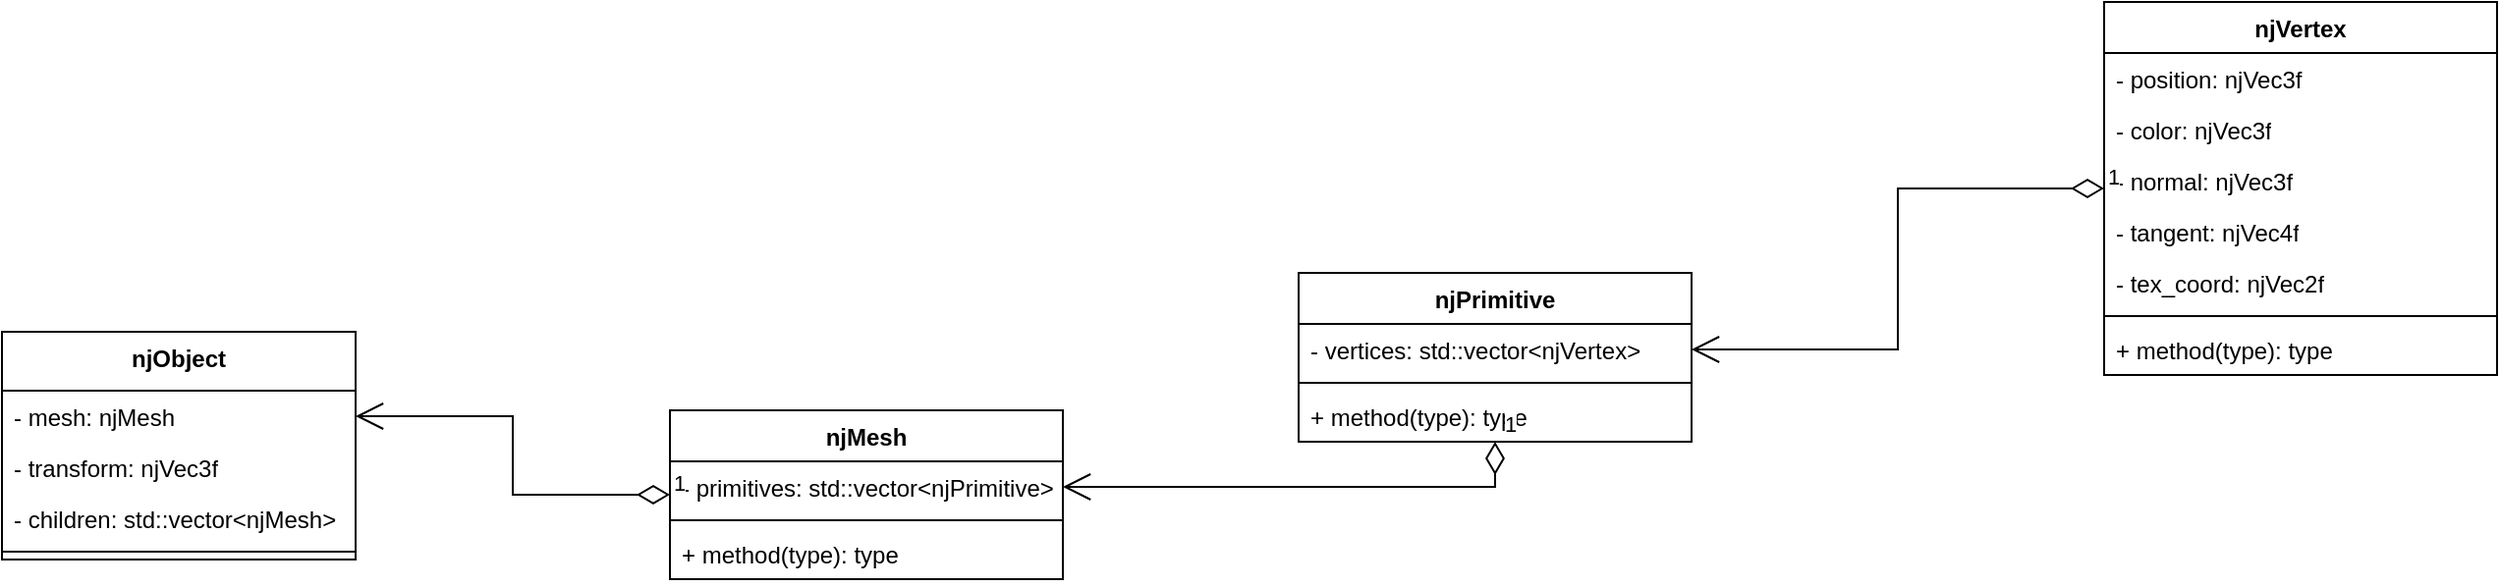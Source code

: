 <mxfile version="26.0.4" pages="3">
  <diagram name="Object Hierarchy" id="GNHIX6cvjrJSyAO_JTbH">
    <mxGraphModel dx="2612" dy="880" grid="1" gridSize="10" guides="1" tooltips="1" connect="1" arrows="1" fold="1" page="1" pageScale="1" pageWidth="850" pageHeight="1100" math="0" shadow="0">
      <root>
        <mxCell id="0" />
        <mxCell id="1" parent="0" />
        <mxCell id="WOpbR7FTokG8izxAT013-1" value="njMesh" style="swimlane;fontStyle=1;align=center;verticalAlign=top;childLayout=stackLayout;horizontal=1;startSize=26;horizontalStack=0;resizeParent=1;resizeParentMax=0;resizeLast=0;collapsible=1;marginBottom=0;whiteSpace=wrap;html=1;" vertex="1" parent="1">
          <mxGeometry x="210" y="260" width="200" height="86" as="geometry" />
        </mxCell>
        <mxCell id="WOpbR7FTokG8izxAT013-2" value="- primitives: std::vector&amp;lt;njPrimitive&amp;gt;" style="text;strokeColor=none;fillColor=none;align=left;verticalAlign=top;spacingLeft=4;spacingRight=4;overflow=hidden;rotatable=0;points=[[0,0.5],[1,0.5]];portConstraint=eastwest;whiteSpace=wrap;html=1;" vertex="1" parent="WOpbR7FTokG8izxAT013-1">
          <mxGeometry y="26" width="200" height="26" as="geometry" />
        </mxCell>
        <mxCell id="WOpbR7FTokG8izxAT013-3" value="" style="line;strokeWidth=1;fillColor=none;align=left;verticalAlign=middle;spacingTop=-1;spacingLeft=3;spacingRight=3;rotatable=0;labelPosition=right;points=[];portConstraint=eastwest;strokeColor=inherit;" vertex="1" parent="WOpbR7FTokG8izxAT013-1">
          <mxGeometry y="52" width="200" height="8" as="geometry" />
        </mxCell>
        <mxCell id="WOpbR7FTokG8izxAT013-4" value="+ method(type): type" style="text;strokeColor=none;fillColor=none;align=left;verticalAlign=top;spacingLeft=4;spacingRight=4;overflow=hidden;rotatable=0;points=[[0,0.5],[1,0.5]];portConstraint=eastwest;whiteSpace=wrap;html=1;" vertex="1" parent="WOpbR7FTokG8izxAT013-1">
          <mxGeometry y="60" width="200" height="26" as="geometry" />
        </mxCell>
        <mxCell id="WOpbR7FTokG8izxAT013-6" value="njPrimitive" style="swimlane;fontStyle=1;align=center;verticalAlign=top;childLayout=stackLayout;horizontal=1;startSize=26;horizontalStack=0;resizeParent=1;resizeParentMax=0;resizeLast=0;collapsible=1;marginBottom=0;whiteSpace=wrap;html=1;" vertex="1" parent="1">
          <mxGeometry x="530" y="190" width="200" height="86" as="geometry" />
        </mxCell>
        <mxCell id="WOpbR7FTokG8izxAT013-7" value="- vertices: std::vector&amp;lt;njVertex&amp;gt;" style="text;strokeColor=none;fillColor=none;align=left;verticalAlign=top;spacingLeft=4;spacingRight=4;overflow=hidden;rotatable=0;points=[[0,0.5],[1,0.5]];portConstraint=eastwest;whiteSpace=wrap;html=1;" vertex="1" parent="WOpbR7FTokG8izxAT013-6">
          <mxGeometry y="26" width="200" height="26" as="geometry" />
        </mxCell>
        <mxCell id="WOpbR7FTokG8izxAT013-8" value="" style="line;strokeWidth=1;fillColor=none;align=left;verticalAlign=middle;spacingTop=-1;spacingLeft=3;spacingRight=3;rotatable=0;labelPosition=right;points=[];portConstraint=eastwest;strokeColor=inherit;" vertex="1" parent="WOpbR7FTokG8izxAT013-6">
          <mxGeometry y="52" width="200" height="8" as="geometry" />
        </mxCell>
        <mxCell id="WOpbR7FTokG8izxAT013-9" value="+ method(type): type" style="text;strokeColor=none;fillColor=none;align=left;verticalAlign=top;spacingLeft=4;spacingRight=4;overflow=hidden;rotatable=0;points=[[0,0.5],[1,0.5]];portConstraint=eastwest;whiteSpace=wrap;html=1;" vertex="1" parent="WOpbR7FTokG8izxAT013-6">
          <mxGeometry y="60" width="200" height="26" as="geometry" />
        </mxCell>
        <mxCell id="WOpbR7FTokG8izxAT013-16" value="njVertex" style="swimlane;fontStyle=1;align=center;verticalAlign=top;childLayout=stackLayout;horizontal=1;startSize=26;horizontalStack=0;resizeParent=1;resizeParentMax=0;resizeLast=0;collapsible=1;marginBottom=0;whiteSpace=wrap;html=1;" vertex="1" parent="1">
          <mxGeometry x="940" y="52" width="200" height="190" as="geometry" />
        </mxCell>
        <mxCell id="WOpbR7FTokG8izxAT013-17" value="- position: njVec3f" style="text;strokeColor=none;fillColor=none;align=left;verticalAlign=top;spacingLeft=4;spacingRight=4;overflow=hidden;rotatable=0;points=[[0,0.5],[1,0.5]];portConstraint=eastwest;whiteSpace=wrap;html=1;" vertex="1" parent="WOpbR7FTokG8izxAT013-16">
          <mxGeometry y="26" width="200" height="26" as="geometry" />
        </mxCell>
        <mxCell id="WOpbR7FTokG8izxAT013-20" value="- color: njVec3f" style="text;strokeColor=none;fillColor=none;align=left;verticalAlign=top;spacingLeft=4;spacingRight=4;overflow=hidden;rotatable=0;points=[[0,0.5],[1,0.5]];portConstraint=eastwest;whiteSpace=wrap;html=1;" vertex="1" parent="WOpbR7FTokG8izxAT013-16">
          <mxGeometry y="52" width="200" height="26" as="geometry" />
        </mxCell>
        <mxCell id="WOpbR7FTokG8izxAT013-21" value="- normal: njVec3f" style="text;strokeColor=none;fillColor=none;align=left;verticalAlign=top;spacingLeft=4;spacingRight=4;overflow=hidden;rotatable=0;points=[[0,0.5],[1,0.5]];portConstraint=eastwest;whiteSpace=wrap;html=1;" vertex="1" parent="WOpbR7FTokG8izxAT013-16">
          <mxGeometry y="78" width="200" height="26" as="geometry" />
        </mxCell>
        <mxCell id="WOpbR7FTokG8izxAT013-23" value="- tangent: njVec4f" style="text;strokeColor=none;fillColor=none;align=left;verticalAlign=top;spacingLeft=4;spacingRight=4;overflow=hidden;rotatable=0;points=[[0,0.5],[1,0.5]];portConstraint=eastwest;whiteSpace=wrap;html=1;" vertex="1" parent="WOpbR7FTokG8izxAT013-16">
          <mxGeometry y="104" width="200" height="26" as="geometry" />
        </mxCell>
        <mxCell id="WOpbR7FTokG8izxAT013-24" value="- tex_coord: njVec2f" style="text;strokeColor=none;fillColor=none;align=left;verticalAlign=top;spacingLeft=4;spacingRight=4;overflow=hidden;rotatable=0;points=[[0,0.5],[1,0.5]];portConstraint=eastwest;whiteSpace=wrap;html=1;" vertex="1" parent="WOpbR7FTokG8izxAT013-16">
          <mxGeometry y="130" width="200" height="26" as="geometry" />
        </mxCell>
        <mxCell id="WOpbR7FTokG8izxAT013-18" value="" style="line;strokeWidth=1;fillColor=none;align=left;verticalAlign=middle;spacingTop=-1;spacingLeft=3;spacingRight=3;rotatable=0;labelPosition=right;points=[];portConstraint=eastwest;strokeColor=inherit;" vertex="1" parent="WOpbR7FTokG8izxAT013-16">
          <mxGeometry y="156" width="200" height="8" as="geometry" />
        </mxCell>
        <mxCell id="WOpbR7FTokG8izxAT013-19" value="+ method(type): type" style="text;strokeColor=none;fillColor=none;align=left;verticalAlign=top;spacingLeft=4;spacingRight=4;overflow=hidden;rotatable=0;points=[[0,0.5],[1,0.5]];portConstraint=eastwest;whiteSpace=wrap;html=1;" vertex="1" parent="WOpbR7FTokG8izxAT013-16">
          <mxGeometry y="164" width="200" height="26" as="geometry" />
        </mxCell>
        <mxCell id="WOpbR7FTokG8izxAT013-25" value="njObject" style="swimlane;fontStyle=1;align=center;verticalAlign=top;childLayout=stackLayout;horizontal=1;startSize=30;horizontalStack=0;resizeParent=1;resizeParentMax=0;resizeLast=0;collapsible=1;marginBottom=0;whiteSpace=wrap;html=1;" vertex="1" parent="1">
          <mxGeometry x="-130" y="220" width="180" height="116" as="geometry" />
        </mxCell>
        <mxCell id="WOpbR7FTokG8izxAT013-26" value="- mesh: njMesh" style="text;strokeColor=none;fillColor=none;align=left;verticalAlign=top;spacingLeft=4;spacingRight=4;overflow=hidden;rotatable=0;points=[[0,0.5],[1,0.5]];portConstraint=eastwest;whiteSpace=wrap;html=1;" vertex="1" parent="WOpbR7FTokG8izxAT013-25">
          <mxGeometry y="30" width="180" height="26" as="geometry" />
        </mxCell>
        <mxCell id="WOpbR7FTokG8izxAT013-38" value="- transform: njVec3f" style="text;strokeColor=none;fillColor=none;align=left;verticalAlign=top;spacingLeft=4;spacingRight=4;overflow=hidden;rotatable=0;points=[[0,0.5],[1,0.5]];portConstraint=eastwest;whiteSpace=wrap;html=1;" vertex="1" parent="WOpbR7FTokG8izxAT013-25">
          <mxGeometry y="56" width="180" height="26" as="geometry" />
        </mxCell>
        <mxCell id="WOpbR7FTokG8izxAT013-43" value="- children: std::vector&amp;lt;njMesh&amp;gt;" style="text;strokeColor=none;fillColor=none;align=left;verticalAlign=top;spacingLeft=4;spacingRight=4;overflow=hidden;rotatable=0;points=[[0,0.5],[1,0.5]];portConstraint=eastwest;whiteSpace=wrap;html=1;" vertex="1" parent="WOpbR7FTokG8izxAT013-25">
          <mxGeometry y="82" width="180" height="26" as="geometry" />
        </mxCell>
        <mxCell id="WOpbR7FTokG8izxAT013-27" value="" style="line;strokeWidth=1;fillColor=none;align=left;verticalAlign=middle;spacingTop=-1;spacingLeft=3;spacingRight=3;rotatable=0;labelPosition=right;points=[];portConstraint=eastwest;strokeColor=inherit;" vertex="1" parent="WOpbR7FTokG8izxAT013-25">
          <mxGeometry y="108" width="180" height="8" as="geometry" />
        </mxCell>
        <mxCell id="WOpbR7FTokG8izxAT013-30" value="1" style="endArrow=open;html=1;endSize=12;startArrow=diamondThin;startSize=14;startFill=0;edgeStyle=orthogonalEdgeStyle;align=left;verticalAlign=bottom;rounded=0;" edge="1" parent="1" source="WOpbR7FTokG8izxAT013-1" target="WOpbR7FTokG8izxAT013-26">
          <mxGeometry x="-1" y="3" relative="1" as="geometry">
            <mxPoint x="160" y="460" as="sourcePoint" />
            <mxPoint x="320" y="460" as="targetPoint" />
          </mxGeometry>
        </mxCell>
        <mxCell id="WOpbR7FTokG8izxAT013-31" value="1" style="endArrow=open;html=1;endSize=12;startArrow=diamondThin;startSize=14;startFill=0;edgeStyle=orthogonalEdgeStyle;align=left;verticalAlign=bottom;rounded=0;" edge="1" parent="1" source="WOpbR7FTokG8izxAT013-6" target="WOpbR7FTokG8izxAT013-2">
          <mxGeometry x="-1" y="3" relative="1" as="geometry">
            <mxPoint x="620" y="330" as="sourcePoint" />
            <mxPoint x="420" y="376" as="targetPoint" />
          </mxGeometry>
        </mxCell>
        <mxCell id="WOpbR7FTokG8izxAT013-37" value="1" style="endArrow=open;html=1;endSize=12;startArrow=diamondThin;startSize=14;startFill=0;edgeStyle=orthogonalEdgeStyle;align=left;verticalAlign=bottom;rounded=0;" edge="1" parent="1" source="WOpbR7FTokG8izxAT013-16" target="WOpbR7FTokG8izxAT013-7">
          <mxGeometry x="-1" y="3" relative="1" as="geometry">
            <mxPoint x="920" y="340" as="sourcePoint" />
            <mxPoint x="780" y="120" as="targetPoint" />
          </mxGeometry>
        </mxCell>
      </root>
    </mxGraphModel>
  </diagram>
  <diagram id="Myf3d-e0zLJHoNPqTAWA" name="glTF Reading">
    <mxGraphModel dx="1674" dy="836" grid="1" gridSize="10" guides="1" tooltips="1" connect="1" arrows="1" fold="1" page="1" pageScale="1" pageWidth="850" pageHeight="1100" math="0" shadow="0">
      <root>
        <mxCell id="0" />
        <mxCell id="1" parent="0" />
        <mxCell id="bNDCWDMt_EX-FRCWc5_B-2" value="magic" style="rounded=0;whiteSpace=wrap;html=1;" vertex="1" parent="1">
          <mxGeometry x="230" y="230" width="120" height="60" as="geometry" />
        </mxCell>
        <mxCell id="bNDCWDMt_EX-FRCWc5_B-3" value="" style="rounded=0;whiteSpace=wrap;html=1;" vertex="1" parent="1">
          <mxGeometry x="590" y="230" width="220" height="60" as="geometry" />
        </mxCell>
        <mxCell id="bNDCWDMt_EX-FRCWc5_B-4" value="" style="rounded=0;whiteSpace=wrap;html=1;" vertex="1" parent="1">
          <mxGeometry x="350" y="230" width="240" height="60" as="geometry" />
        </mxCell>
        <mxCell id="bNDCWDMt_EX-FRCWc5_B-6" value="GLB file" style="text;html=1;align=center;verticalAlign=middle;whiteSpace=wrap;rounded=0;" vertex="1" parent="1">
          <mxGeometry x="230" y="190" width="60" height="30" as="geometry" />
        </mxCell>
      </root>
    </mxGraphModel>
  </diagram>
  <diagram id="SuoazxONe5qaGjXKsl_m" name="Page-3">
    <mxGraphModel dx="2045" dy="697" grid="1" gridSize="10" guides="1" tooltips="1" connect="1" arrows="1" fold="1" page="1" pageScale="1" pageWidth="850" pageHeight="1100" math="0" shadow="0">
      <root>
        <mxCell id="0" />
        <mxCell id="1" parent="0" />
        <mxCell id="0ve824G5A11fh3zOxFQ0-2" value="RenderInfo" style="swimlane;fontStyle=1;align=center;verticalAlign=top;childLayout=stackLayout;horizontal=1;startSize=26;horizontalStack=0;resizeParent=1;resizeParentMax=0;resizeLast=0;collapsible=1;marginBottom=0;whiteSpace=wrap;html=1;" vertex="1" parent="1">
          <mxGeometry x="60" y="290" width="330" height="112" as="geometry" />
        </mxCell>
        <mxCell id="0ve824G5A11fh3zOxFQ0-11" value="+ type: RenderType" style="text;strokeColor=none;fillColor=none;align=left;verticalAlign=top;spacingLeft=4;spacingRight=4;overflow=hidden;rotatable=0;points=[[0,0.5],[1,0.5]];portConstraint=eastwest;whiteSpace=wrap;html=1;" vertex="1" parent="0ve824G5A11fh3zOxFQ0-2">
          <mxGeometry y="26" width="330" height="26" as="geometry" />
        </mxCell>
        <mxCell id="0ve824G5A11fh3zOxFQ0-3" value="+ data: std::variant&amp;lt;MeshData, WireframeData, 2DData&amp;gt;" style="text;strokeColor=none;fillColor=none;align=left;verticalAlign=top;spacingLeft=4;spacingRight=4;overflow=hidden;rotatable=0;points=[[0,0.5],[1,0.5]];portConstraint=eastwest;whiteSpace=wrap;html=1;" vertex="1" parent="0ve824G5A11fh3zOxFQ0-2">
          <mxGeometry y="52" width="330" height="26" as="geometry" />
        </mxCell>
        <mxCell id="0ve824G5A11fh3zOxFQ0-4" value="" style="line;strokeWidth=1;fillColor=none;align=left;verticalAlign=middle;spacingTop=-1;spacingLeft=3;spacingRight=3;rotatable=0;labelPosition=right;points=[];portConstraint=eastwest;strokeColor=inherit;" vertex="1" parent="0ve824G5A11fh3zOxFQ0-2">
          <mxGeometry y="78" width="330" height="8" as="geometry" />
        </mxCell>
        <mxCell id="0ve824G5A11fh3zOxFQ0-5" value="+ method(type): type" style="text;strokeColor=none;fillColor=none;align=left;verticalAlign=top;spacingLeft=4;spacingRight=4;overflow=hidden;rotatable=0;points=[[0,0.5],[1,0.5]];portConstraint=eastwest;whiteSpace=wrap;html=1;" vertex="1" parent="0ve824G5A11fh3zOxFQ0-2">
          <mxGeometry y="86" width="330" height="26" as="geometry" />
        </mxCell>
        <mxCell id="0ve824G5A11fh3zOxFQ0-6" value="" style="endArrow=diamondThin;endFill=0;endSize=24;html=1;rounded=0;" edge="1" parent="1" source="0ve824G5A11fh3zOxFQ0-7" target="0ve824G5A11fh3zOxFQ0-11">
          <mxGeometry width="160" relative="1" as="geometry">
            <mxPoint x="530" y="340" as="sourcePoint" />
            <mxPoint x="650" y="370" as="targetPoint" />
          </mxGeometry>
        </mxCell>
        <mxCell id="0ve824G5A11fh3zOxFQ0-7" value="RenderType : uint8_t" style="swimlane;fontStyle=0;childLayout=stackLayout;horizontal=1;startSize=26;fillColor=none;horizontalStack=0;resizeParent=1;resizeParentMax=0;resizeLast=0;collapsible=1;marginBottom=0;whiteSpace=wrap;html=1;" vertex="1" parent="1">
          <mxGeometry x="580" y="277" width="140" height="104" as="geometry" />
        </mxCell>
        <mxCell id="0ve824G5A11fh3zOxFQ0-8" value="+ Mesh" style="text;strokeColor=none;fillColor=none;align=left;verticalAlign=top;spacingLeft=4;spacingRight=4;overflow=hidden;rotatable=0;points=[[0,0.5],[1,0.5]];portConstraint=eastwest;whiteSpace=wrap;html=1;" vertex="1" parent="0ve824G5A11fh3zOxFQ0-7">
          <mxGeometry y="26" width="140" height="26" as="geometry" />
        </mxCell>
        <mxCell id="0ve824G5A11fh3zOxFQ0-9" value="+ Wireframe" style="text;strokeColor=none;fillColor=none;align=left;verticalAlign=top;spacingLeft=4;spacingRight=4;overflow=hidden;rotatable=0;points=[[0,0.5],[1,0.5]];portConstraint=eastwest;whiteSpace=wrap;html=1;" vertex="1" parent="0ve824G5A11fh3zOxFQ0-7">
          <mxGeometry y="52" width="140" height="26" as="geometry" />
        </mxCell>
        <mxCell id="0ve824G5A11fh3zOxFQ0-10" value="+ 2D" style="text;strokeColor=none;fillColor=none;align=left;verticalAlign=top;spacingLeft=4;spacingRight=4;overflow=hidden;rotatable=0;points=[[0,0.5],[1,0.5]];portConstraint=eastwest;whiteSpace=wrap;html=1;" vertex="1" parent="0ve824G5A11fh3zOxFQ0-7">
          <mxGeometry y="78" width="140" height="26" as="geometry" />
        </mxCell>
        <mxCell id="0ve824G5A11fh3zOxFQ0-12" value="" style="endArrow=diamondThin;endFill=0;endSize=24;html=1;rounded=0;" edge="1" parent="1">
          <mxGeometry width="160" relative="1" as="geometry">
            <mxPoint x="425" y="490" as="sourcePoint" />
            <mxPoint x="260" y="532.429" as="targetPoint" />
          </mxGeometry>
        </mxCell>
        <mxCell id="0ve824G5A11fh3zOxFQ0-17" value="Classname" style="swimlane;fontStyle=0;childLayout=stackLayout;horizontal=1;startSize=26;fillColor=none;horizontalStack=0;resizeParent=1;resizeParentMax=0;resizeLast=0;collapsible=1;marginBottom=0;whiteSpace=wrap;html=1;" vertex="1" parent="1">
          <mxGeometry x="-90" y="510" width="140" height="104" as="geometry" />
        </mxCell>
        <mxCell id="0ve824G5A11fh3zOxFQ0-18" value="+ field: type" style="text;strokeColor=none;fillColor=none;align=left;verticalAlign=top;spacingLeft=4;spacingRight=4;overflow=hidden;rotatable=0;points=[[0,0.5],[1,0.5]];portConstraint=eastwest;whiteSpace=wrap;html=1;" vertex="1" parent="0ve824G5A11fh3zOxFQ0-17">
          <mxGeometry y="26" width="140" height="26" as="geometry" />
        </mxCell>
        <mxCell id="0ve824G5A11fh3zOxFQ0-19" value="+ field: type" style="text;strokeColor=none;fillColor=none;align=left;verticalAlign=top;spacingLeft=4;spacingRight=4;overflow=hidden;rotatable=0;points=[[0,0.5],[1,0.5]];portConstraint=eastwest;whiteSpace=wrap;html=1;" vertex="1" parent="0ve824G5A11fh3zOxFQ0-17">
          <mxGeometry y="52" width="140" height="26" as="geometry" />
        </mxCell>
        <mxCell id="0ve824G5A11fh3zOxFQ0-20" value="+ field: type" style="text;strokeColor=none;fillColor=none;align=left;verticalAlign=top;spacingLeft=4;spacingRight=4;overflow=hidden;rotatable=0;points=[[0,0.5],[1,0.5]];portConstraint=eastwest;whiteSpace=wrap;html=1;" vertex="1" parent="0ve824G5A11fh3zOxFQ0-17">
          <mxGeometry y="78" width="140" height="26" as="geometry" />
        </mxCell>
      </root>
    </mxGraphModel>
  </diagram>
</mxfile>
